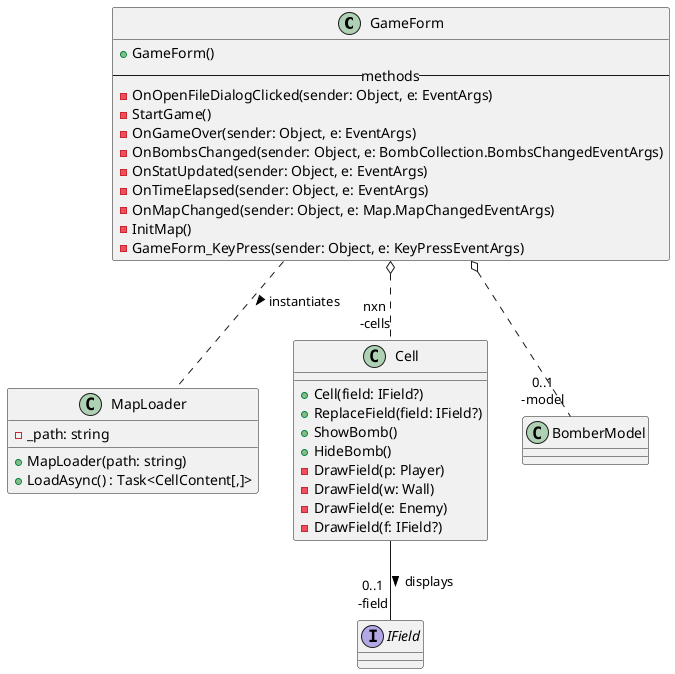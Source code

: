 @startuml
class GameForm {
    + GameForm()
    --methods--
    - OnOpenFileDialogClicked(sender: Object, e: EventArgs)
    - StartGame()
    - OnGameOver(sender: Object, e: EventArgs)
    - OnBombsChanged(sender: Object, e: BombCollection.BombsChangedEventArgs)
    - OnStatUpdated(sender: Object, e: EventArgs)
    - OnTimeElapsed(sender: Object, e: EventArgs)
    - OnMapChanged(sender: Object, e: Map.MapChangedEventArgs)
    - InitMap()
    - GameForm_KeyPress(sender: Object, e: KeyPressEventArgs)
}

class MapLoader {
    - _path: string
    + MapLoader(path: string)
    + LoadAsync() : Task<CellContent[,]>
}


class Cell {
    + Cell(field: IField?)
    + ReplaceField(field: IField?)
    + ShowBomb()
    + HideBomb()
    - DrawField(p: Player)
    - DrawField(w: Wall)
    - DrawField(e: Enemy)
    - DrawField(f: IField?)
}

class BomberModel{

}

interface IField{

}

GameForm .. MapLoader: instantiates >
GameForm o.. "0..1\n-model" BomberModel
Cell -- "0..1\n-field"IField: displays >
GameForm o.. "nxn\n-cells" Cell
@enduml